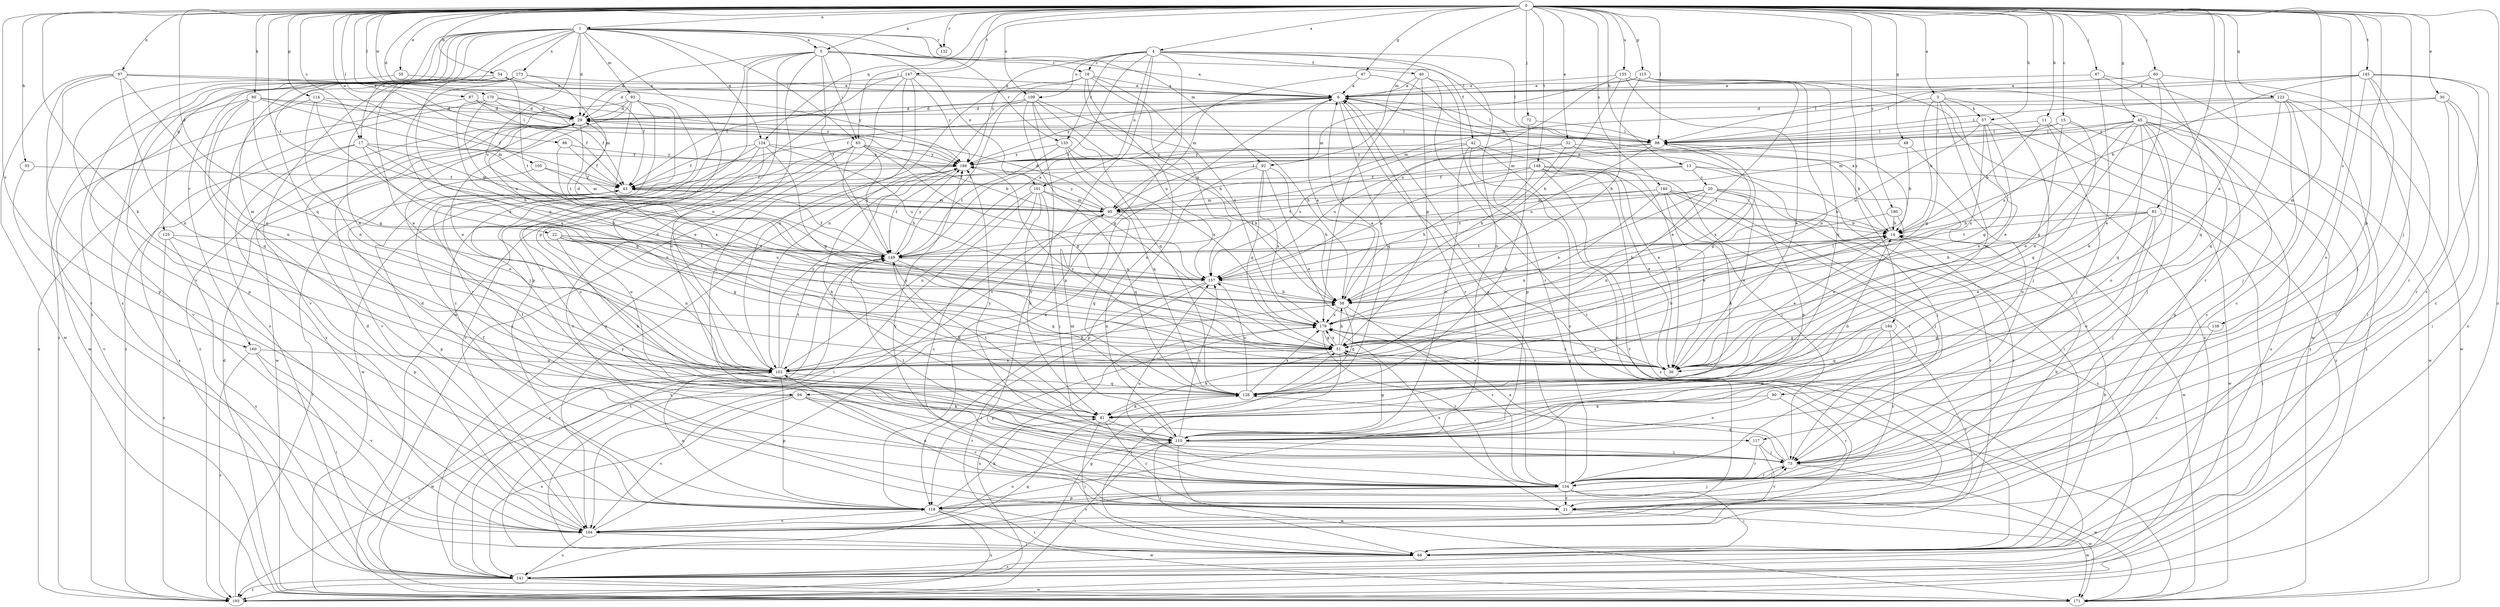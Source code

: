strict digraph  {
0;
1;
3;
4;
5;
6;
11;
13;
14;
15;
17;
18;
20;
21;
22;
29;
30;
32;
35;
36;
40;
42;
43;
45;
47;
48;
51;
54;
55;
57;
58;
60;
65;
66;
67;
72;
73;
80;
81;
83;
86;
87;
88;
90;
92;
93;
94;
95;
97;
101;
102;
105;
109;
110;
114;
115;
117;
118;
123;
124;
125;
126;
132;
133;
134;
138;
140;
141;
145;
147;
148;
149;
155;
157;
160;
164;
170;
171;
173;
179;
180;
184;
186;
193;
0 -> 1  [label=a];
0 -> 3  [label=a];
0 -> 4  [label=a];
0 -> 5  [label=a];
0 -> 11  [label=b];
0 -> 13  [label=b];
0 -> 15  [label=c];
0 -> 17  [label=c];
0 -> 22  [label=d];
0 -> 29  [label=d];
0 -> 30  [label=e];
0 -> 32  [label=e];
0 -> 35  [label=e];
0 -> 36  [label=e];
0 -> 45  [label=g];
0 -> 47  [label=g];
0 -> 48  [label=g];
0 -> 54  [label=h];
0 -> 55  [label=h];
0 -> 57  [label=h];
0 -> 60  [label=i];
0 -> 65  [label=i];
0 -> 67  [label=j];
0 -> 72  [label=j];
0 -> 73  [label=j];
0 -> 80  [label=k];
0 -> 81  [label=k];
0 -> 83  [label=l];
0 -> 86  [label=l];
0 -> 87  [label=l];
0 -> 88  [label=l];
0 -> 90  [label=m];
0 -> 92  [label=m];
0 -> 97  [label=n];
0 -> 105  [label=o];
0 -> 109  [label=o];
0 -> 114  [label=p];
0 -> 115  [label=p];
0 -> 117  [label=p];
0 -> 123  [label=q];
0 -> 124  [label=q];
0 -> 132  [label=r];
0 -> 138  [label=s];
0 -> 140  [label=s];
0 -> 145  [label=t];
0 -> 147  [label=t];
0 -> 148  [label=t];
0 -> 149  [label=t];
0 -> 155  [label=u];
0 -> 160  [label=v];
0 -> 170  [label=w];
0 -> 180  [label=y];
0 -> 184  [label=y];
0 -> 186  [label=y];
0 -> 193  [label=z];
1 -> 5  [label=a];
1 -> 17  [label=c];
1 -> 29  [label=d];
1 -> 65  [label=i];
1 -> 88  [label=l];
1 -> 92  [label=m];
1 -> 93  [label=m];
1 -> 94  [label=m];
1 -> 117  [label=p];
1 -> 124  [label=q];
1 -> 125  [label=q];
1 -> 126  [label=q];
1 -> 132  [label=r];
1 -> 141  [label=s];
1 -> 157  [label=u];
1 -> 160  [label=v];
1 -> 164  [label=v];
1 -> 171  [label=w];
1 -> 173  [label=x];
1 -> 193  [label=z];
3 -> 14  [label=b];
3 -> 36  [label=e];
3 -> 51  [label=g];
3 -> 57  [label=h];
3 -> 73  [label=j];
3 -> 94  [label=m];
3 -> 95  [label=m];
4 -> 18  [label=c];
4 -> 40  [label=f];
4 -> 42  [label=f];
4 -> 88  [label=l];
4 -> 101  [label=n];
4 -> 109  [label=o];
4 -> 110  [label=o];
4 -> 118  [label=p];
4 -> 133  [label=r];
4 -> 149  [label=t];
4 -> 164  [label=v];
4 -> 186  [label=y];
5 -> 6  [label=a];
5 -> 18  [label=c];
5 -> 29  [label=d];
5 -> 65  [label=i];
5 -> 101  [label=n];
5 -> 102  [label=n];
5 -> 110  [label=o];
5 -> 118  [label=p];
5 -> 133  [label=r];
5 -> 134  [label=r];
5 -> 149  [label=t];
6 -> 29  [label=d];
6 -> 36  [label=e];
6 -> 43  [label=f];
6 -> 88  [label=l];
6 -> 126  [label=q];
6 -> 134  [label=r];
6 -> 186  [label=y];
11 -> 14  [label=b];
11 -> 73  [label=j];
11 -> 88  [label=l];
11 -> 141  [label=s];
13 -> 20  [label=c];
13 -> 43  [label=f];
13 -> 73  [label=j];
13 -> 149  [label=t];
13 -> 171  [label=w];
14 -> 6  [label=a];
14 -> 36  [label=e];
14 -> 134  [label=r];
14 -> 149  [label=t];
15 -> 36  [label=e];
15 -> 88  [label=l];
15 -> 95  [label=m];
15 -> 126  [label=q];
15 -> 141  [label=s];
17 -> 51  [label=g];
17 -> 58  [label=h];
17 -> 95  [label=m];
17 -> 141  [label=s];
17 -> 164  [label=v];
17 -> 186  [label=y];
18 -> 6  [label=a];
18 -> 58  [label=h];
18 -> 102  [label=n];
18 -> 110  [label=o];
18 -> 141  [label=s];
18 -> 157  [label=u];
18 -> 179  [label=x];
20 -> 36  [label=e];
20 -> 95  [label=m];
20 -> 102  [label=n];
20 -> 110  [label=o];
20 -> 149  [label=t];
20 -> 164  [label=v];
20 -> 171  [label=w];
20 -> 179  [label=x];
21 -> 102  [label=n];
21 -> 171  [label=w];
21 -> 179  [label=x];
22 -> 51  [label=g];
22 -> 81  [label=k];
22 -> 102  [label=n];
22 -> 149  [label=t];
22 -> 157  [label=u];
22 -> 179  [label=x];
29 -> 88  [label=l];
29 -> 149  [label=t];
29 -> 164  [label=v];
29 -> 171  [label=w];
30 -> 21  [label=c];
30 -> 29  [label=d];
30 -> 66  [label=i];
30 -> 134  [label=r];
30 -> 186  [label=y];
32 -> 14  [label=b];
32 -> 58  [label=h];
32 -> 66  [label=i];
32 -> 157  [label=u];
32 -> 186  [label=y];
35 -> 6  [label=a];
35 -> 118  [label=p];
36 -> 51  [label=g];
36 -> 179  [label=x];
36 -> 186  [label=y];
40 -> 6  [label=a];
40 -> 51  [label=g];
40 -> 66  [label=i];
40 -> 134  [label=r];
40 -> 179  [label=x];
42 -> 21  [label=c];
42 -> 36  [label=e];
42 -> 110  [label=o];
42 -> 157  [label=u];
42 -> 164  [label=v];
42 -> 186  [label=y];
43 -> 95  [label=m];
43 -> 118  [label=p];
45 -> 21  [label=c];
45 -> 36  [label=e];
45 -> 51  [label=g];
45 -> 73  [label=j];
45 -> 88  [label=l];
45 -> 95  [label=m];
45 -> 110  [label=o];
45 -> 118  [label=p];
45 -> 126  [label=q];
45 -> 157  [label=u];
45 -> 171  [label=w];
47 -> 6  [label=a];
47 -> 95  [label=m];
47 -> 118  [label=p];
48 -> 14  [label=b];
48 -> 110  [label=o];
48 -> 186  [label=y];
51 -> 6  [label=a];
51 -> 29  [label=d];
51 -> 36  [label=e];
51 -> 58  [label=h];
51 -> 66  [label=i];
51 -> 81  [label=k];
51 -> 88  [label=l];
51 -> 102  [label=n];
51 -> 179  [label=x];
54 -> 6  [label=a];
54 -> 36  [label=e];
54 -> 43  [label=f];
54 -> 51  [label=g];
54 -> 149  [label=t];
54 -> 193  [label=z];
55 -> 43  [label=f];
55 -> 164  [label=v];
57 -> 51  [label=g];
57 -> 88  [label=l];
57 -> 102  [label=n];
57 -> 157  [label=u];
57 -> 179  [label=x];
57 -> 193  [label=z];
58 -> 6  [label=a];
58 -> 14  [label=b];
58 -> 126  [label=q];
58 -> 134  [label=r];
58 -> 179  [label=x];
60 -> 6  [label=a];
60 -> 36  [label=e];
60 -> 66  [label=i];
60 -> 88  [label=l];
60 -> 126  [label=q];
65 -> 14  [label=b];
65 -> 21  [label=c];
65 -> 51  [label=g];
65 -> 58  [label=h];
65 -> 110  [label=o];
65 -> 149  [label=t];
65 -> 164  [label=v];
65 -> 186  [label=y];
66 -> 14  [label=b];
66 -> 141  [label=s];
66 -> 149  [label=t];
67 -> 6  [label=a];
67 -> 66  [label=i];
67 -> 81  [label=k];
67 -> 134  [label=r];
72 -> 81  [label=k];
72 -> 88  [label=l];
73 -> 126  [label=q];
73 -> 134  [label=r];
73 -> 149  [label=t];
73 -> 171  [label=w];
73 -> 179  [label=x];
80 -> 29  [label=d];
80 -> 51  [label=g];
80 -> 88  [label=l];
80 -> 95  [label=m];
80 -> 102  [label=n];
80 -> 126  [label=q];
80 -> 164  [label=v];
81 -> 14  [label=b];
81 -> 21  [label=c];
81 -> 66  [label=i];
81 -> 110  [label=o];
81 -> 149  [label=t];
83 -> 14  [label=b];
83 -> 36  [label=e];
83 -> 58  [label=h];
83 -> 66  [label=i];
83 -> 73  [label=j];
83 -> 110  [label=o];
83 -> 149  [label=t];
86 -> 43  [label=f];
86 -> 179  [label=x];
86 -> 186  [label=y];
87 -> 29  [label=d];
87 -> 43  [label=f];
87 -> 88  [label=l];
87 -> 193  [label=z];
88 -> 29  [label=d];
88 -> 43  [label=f];
88 -> 51  [label=g];
88 -> 157  [label=u];
88 -> 179  [label=x];
88 -> 186  [label=y];
90 -> 81  [label=k];
90 -> 110  [label=o];
90 -> 134  [label=r];
92 -> 36  [label=e];
92 -> 43  [label=f];
92 -> 51  [label=g];
92 -> 58  [label=h];
92 -> 118  [label=p];
92 -> 179  [label=x];
93 -> 21  [label=c];
93 -> 29  [label=d];
93 -> 36  [label=e];
93 -> 73  [label=j];
93 -> 102  [label=n];
93 -> 134  [label=r];
93 -> 193  [label=z];
94 -> 21  [label=c];
94 -> 81  [label=k];
94 -> 134  [label=r];
94 -> 141  [label=s];
94 -> 164  [label=v];
94 -> 193  [label=z];
95 -> 14  [label=b];
95 -> 29  [label=d];
95 -> 126  [label=q];
95 -> 141  [label=s];
95 -> 186  [label=y];
97 -> 6  [label=a];
97 -> 36  [label=e];
97 -> 102  [label=n];
97 -> 118  [label=p];
97 -> 164  [label=v];
97 -> 171  [label=w];
97 -> 186  [label=y];
101 -> 21  [label=c];
101 -> 66  [label=i];
101 -> 73  [label=j];
101 -> 81  [label=k];
101 -> 95  [label=m];
101 -> 102  [label=n];
101 -> 126  [label=q];
102 -> 14  [label=b];
102 -> 58  [label=h];
102 -> 118  [label=p];
102 -> 126  [label=q];
102 -> 149  [label=t];
102 -> 171  [label=w];
102 -> 186  [label=y];
105 -> 43  [label=f];
105 -> 95  [label=m];
105 -> 102  [label=n];
109 -> 29  [label=d];
109 -> 51  [label=g];
109 -> 58  [label=h];
109 -> 126  [label=q];
109 -> 134  [label=r];
109 -> 149  [label=t];
109 -> 157  [label=u];
110 -> 43  [label=f];
110 -> 51  [label=g];
110 -> 66  [label=i];
110 -> 73  [label=j];
110 -> 95  [label=m];
110 -> 157  [label=u];
110 -> 171  [label=w];
110 -> 186  [label=y];
110 -> 193  [label=z];
114 -> 29  [label=d];
114 -> 43  [label=f];
114 -> 102  [label=n];
114 -> 171  [label=w];
114 -> 179  [label=x];
115 -> 6  [label=a];
115 -> 58  [label=h];
115 -> 95  [label=m];
115 -> 102  [label=n];
115 -> 126  [label=q];
115 -> 179  [label=x];
117 -> 73  [label=j];
117 -> 134  [label=r];
117 -> 164  [label=v];
118 -> 14  [label=b];
118 -> 66  [label=i];
118 -> 73  [label=j];
118 -> 81  [label=k];
118 -> 102  [label=n];
118 -> 164  [label=v];
118 -> 171  [label=w];
118 -> 193  [label=z];
123 -> 21  [label=c];
123 -> 29  [label=d];
123 -> 73  [label=j];
123 -> 88  [label=l];
123 -> 126  [label=q];
123 -> 171  [label=w];
123 -> 193  [label=z];
124 -> 43  [label=f];
124 -> 51  [label=g];
124 -> 102  [label=n];
124 -> 110  [label=o];
124 -> 157  [label=u];
124 -> 171  [label=w];
124 -> 186  [label=y];
125 -> 118  [label=p];
125 -> 141  [label=s];
125 -> 149  [label=t];
125 -> 193  [label=z];
126 -> 81  [label=k];
126 -> 157  [label=u];
126 -> 179  [label=x];
133 -> 58  [label=h];
133 -> 126  [label=q];
133 -> 149  [label=t];
133 -> 179  [label=x];
133 -> 186  [label=y];
134 -> 6  [label=a];
134 -> 21  [label=c];
134 -> 29  [label=d];
134 -> 43  [label=f];
134 -> 66  [label=i];
134 -> 73  [label=j];
134 -> 118  [label=p];
134 -> 157  [label=u];
134 -> 164  [label=v];
134 -> 171  [label=w];
134 -> 186  [label=y];
138 -> 21  [label=c];
138 -> 51  [label=g];
140 -> 14  [label=b];
140 -> 36  [label=e];
140 -> 73  [label=j];
140 -> 81  [label=k];
140 -> 95  [label=m];
140 -> 102  [label=n];
140 -> 141  [label=s];
140 -> 149  [label=t];
141 -> 51  [label=g];
141 -> 126  [label=q];
141 -> 171  [label=w];
141 -> 193  [label=z];
145 -> 6  [label=a];
145 -> 14  [label=b];
145 -> 21  [label=c];
145 -> 73  [label=j];
145 -> 88  [label=l];
145 -> 110  [label=o];
145 -> 134  [label=r];
145 -> 141  [label=s];
147 -> 6  [label=a];
147 -> 29  [label=d];
147 -> 43  [label=f];
147 -> 73  [label=j];
147 -> 102  [label=n];
147 -> 141  [label=s];
147 -> 186  [label=y];
148 -> 36  [label=e];
148 -> 43  [label=f];
148 -> 58  [label=h];
148 -> 73  [label=j];
148 -> 134  [label=r];
148 -> 141  [label=s];
148 -> 157  [label=u];
148 -> 164  [label=v];
149 -> 6  [label=a];
149 -> 29  [label=d];
149 -> 43  [label=f];
149 -> 81  [label=k];
149 -> 126  [label=q];
149 -> 141  [label=s];
149 -> 157  [label=u];
149 -> 186  [label=y];
155 -> 6  [label=a];
155 -> 36  [label=e];
155 -> 58  [label=h];
155 -> 157  [label=u];
155 -> 171  [label=w];
155 -> 193  [label=z];
157 -> 58  [label=h];
157 -> 66  [label=i];
157 -> 102  [label=n];
160 -> 66  [label=i];
160 -> 102  [label=n];
160 -> 164  [label=v];
160 -> 193  [label=z];
164 -> 6  [label=a];
164 -> 29  [label=d];
164 -> 66  [label=i];
164 -> 110  [label=o];
164 -> 141  [label=s];
164 -> 186  [label=y];
170 -> 29  [label=d];
170 -> 43  [label=f];
170 -> 58  [label=h];
170 -> 157  [label=u];
170 -> 186  [label=y];
170 -> 193  [label=z];
171 -> 6  [label=a];
171 -> 29  [label=d];
173 -> 6  [label=a];
173 -> 36  [label=e];
173 -> 95  [label=m];
173 -> 102  [label=n];
173 -> 141  [label=s];
173 -> 164  [label=v];
179 -> 51  [label=g];
179 -> 118  [label=p];
179 -> 134  [label=r];
180 -> 14  [label=b];
180 -> 36  [label=e];
180 -> 58  [label=h];
184 -> 51  [label=g];
184 -> 110  [label=o];
184 -> 126  [label=q];
184 -> 134  [label=r];
184 -> 164  [label=v];
186 -> 43  [label=f];
186 -> 81  [label=k];
186 -> 149  [label=t];
193 -> 43  [label=f];
193 -> 179  [label=x];
}
